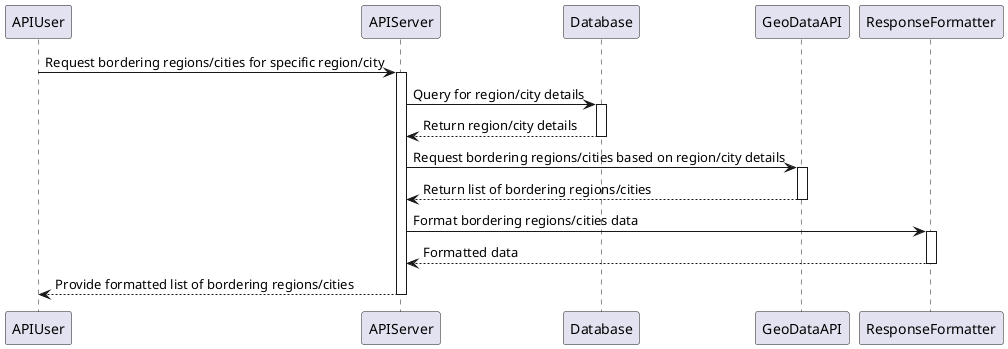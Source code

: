 @startuml
participant APIUser as User
participant APIServer as Server
participant Database as DB
participant GeoDataAPI as GeoAPI
participant ResponseFormatter as Formatter

User -> Server: Request bordering regions/cities for specific region/city
activate Server

Server -> DB: Query for region/city details
activate DB
DB --> Server: Return region/city details
deactivate DB

Server -> GeoAPI: Request bordering regions/cities based on region/city details
activate GeoAPI
GeoAPI --> Server: Return list of bordering regions/cities
deactivate GeoAPI

Server -> Formatter: Format bordering regions/cities data
activate Formatter
Formatter --> Server: Formatted data
deactivate Formatter

Server --> User: Provide formatted list of bordering regions/cities
deactivate Server
@enduml